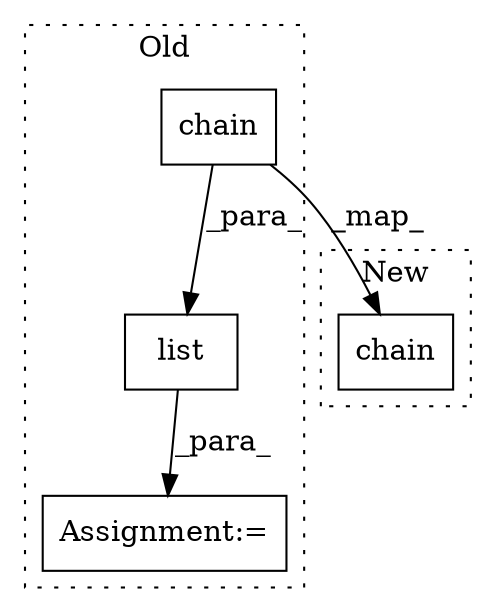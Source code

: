 digraph G {
subgraph cluster0 {
1 [label="chain" a="32" s="2662,2844" l="15,-3" shape="box"];
3 [label="Assignment:=" a="7" s="2884" l="1" shape="box"];
4 [label="list" a="32" s="2657,2841" l="5,1" shape="box"];
label = "Old";
style="dotted";
}
subgraph cluster1 {
2 [label="chain" a="32" s="2742,2924" l="15,-3" shape="box"];
label = "New";
style="dotted";
}
1 -> 4 [label="_para_"];
1 -> 2 [label="_map_"];
4 -> 3 [label="_para_"];
}